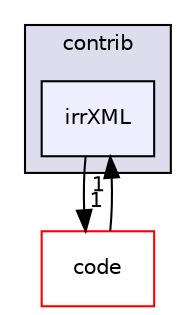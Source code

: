 digraph "assimp/assimp-3.1.1/contrib/irrXML" {
  compound=true
  node [ fontsize="10", fontname="Helvetica"];
  edge [ labelfontsize="10", labelfontname="Helvetica"];
  subgraph clusterdir_1510c05bdfd0076f7fcbe68696d9ed81 {
    graph [ bgcolor="#ddddee", pencolor="black", label="contrib" fontname="Helvetica", fontsize="10", URL="dir_1510c05bdfd0076f7fcbe68696d9ed81.html"]
  dir_8105aa23740fa89c47edef59a3c2e5cc [shape=box, label="irrXML", style="filled", fillcolor="#eeeeff", pencolor="black", URL="dir_8105aa23740fa89c47edef59a3c2e5cc.html"];
  }
  dir_5f48190eefbf2d9887c40319c3006284 [shape=box label="code" fillcolor="white" style="filled" color="red" URL="dir_5f48190eefbf2d9887c40319c3006284.html"];
  dir_5f48190eefbf2d9887c40319c3006284->dir_8105aa23740fa89c47edef59a3c2e5cc [headlabel="1", labeldistance=1.5 headhref="dir_000004_000086.html"];
  dir_8105aa23740fa89c47edef59a3c2e5cc->dir_5f48190eefbf2d9887c40319c3006284 [headlabel="1", labeldistance=1.5 headhref="dir_000086_000004.html"];
}
